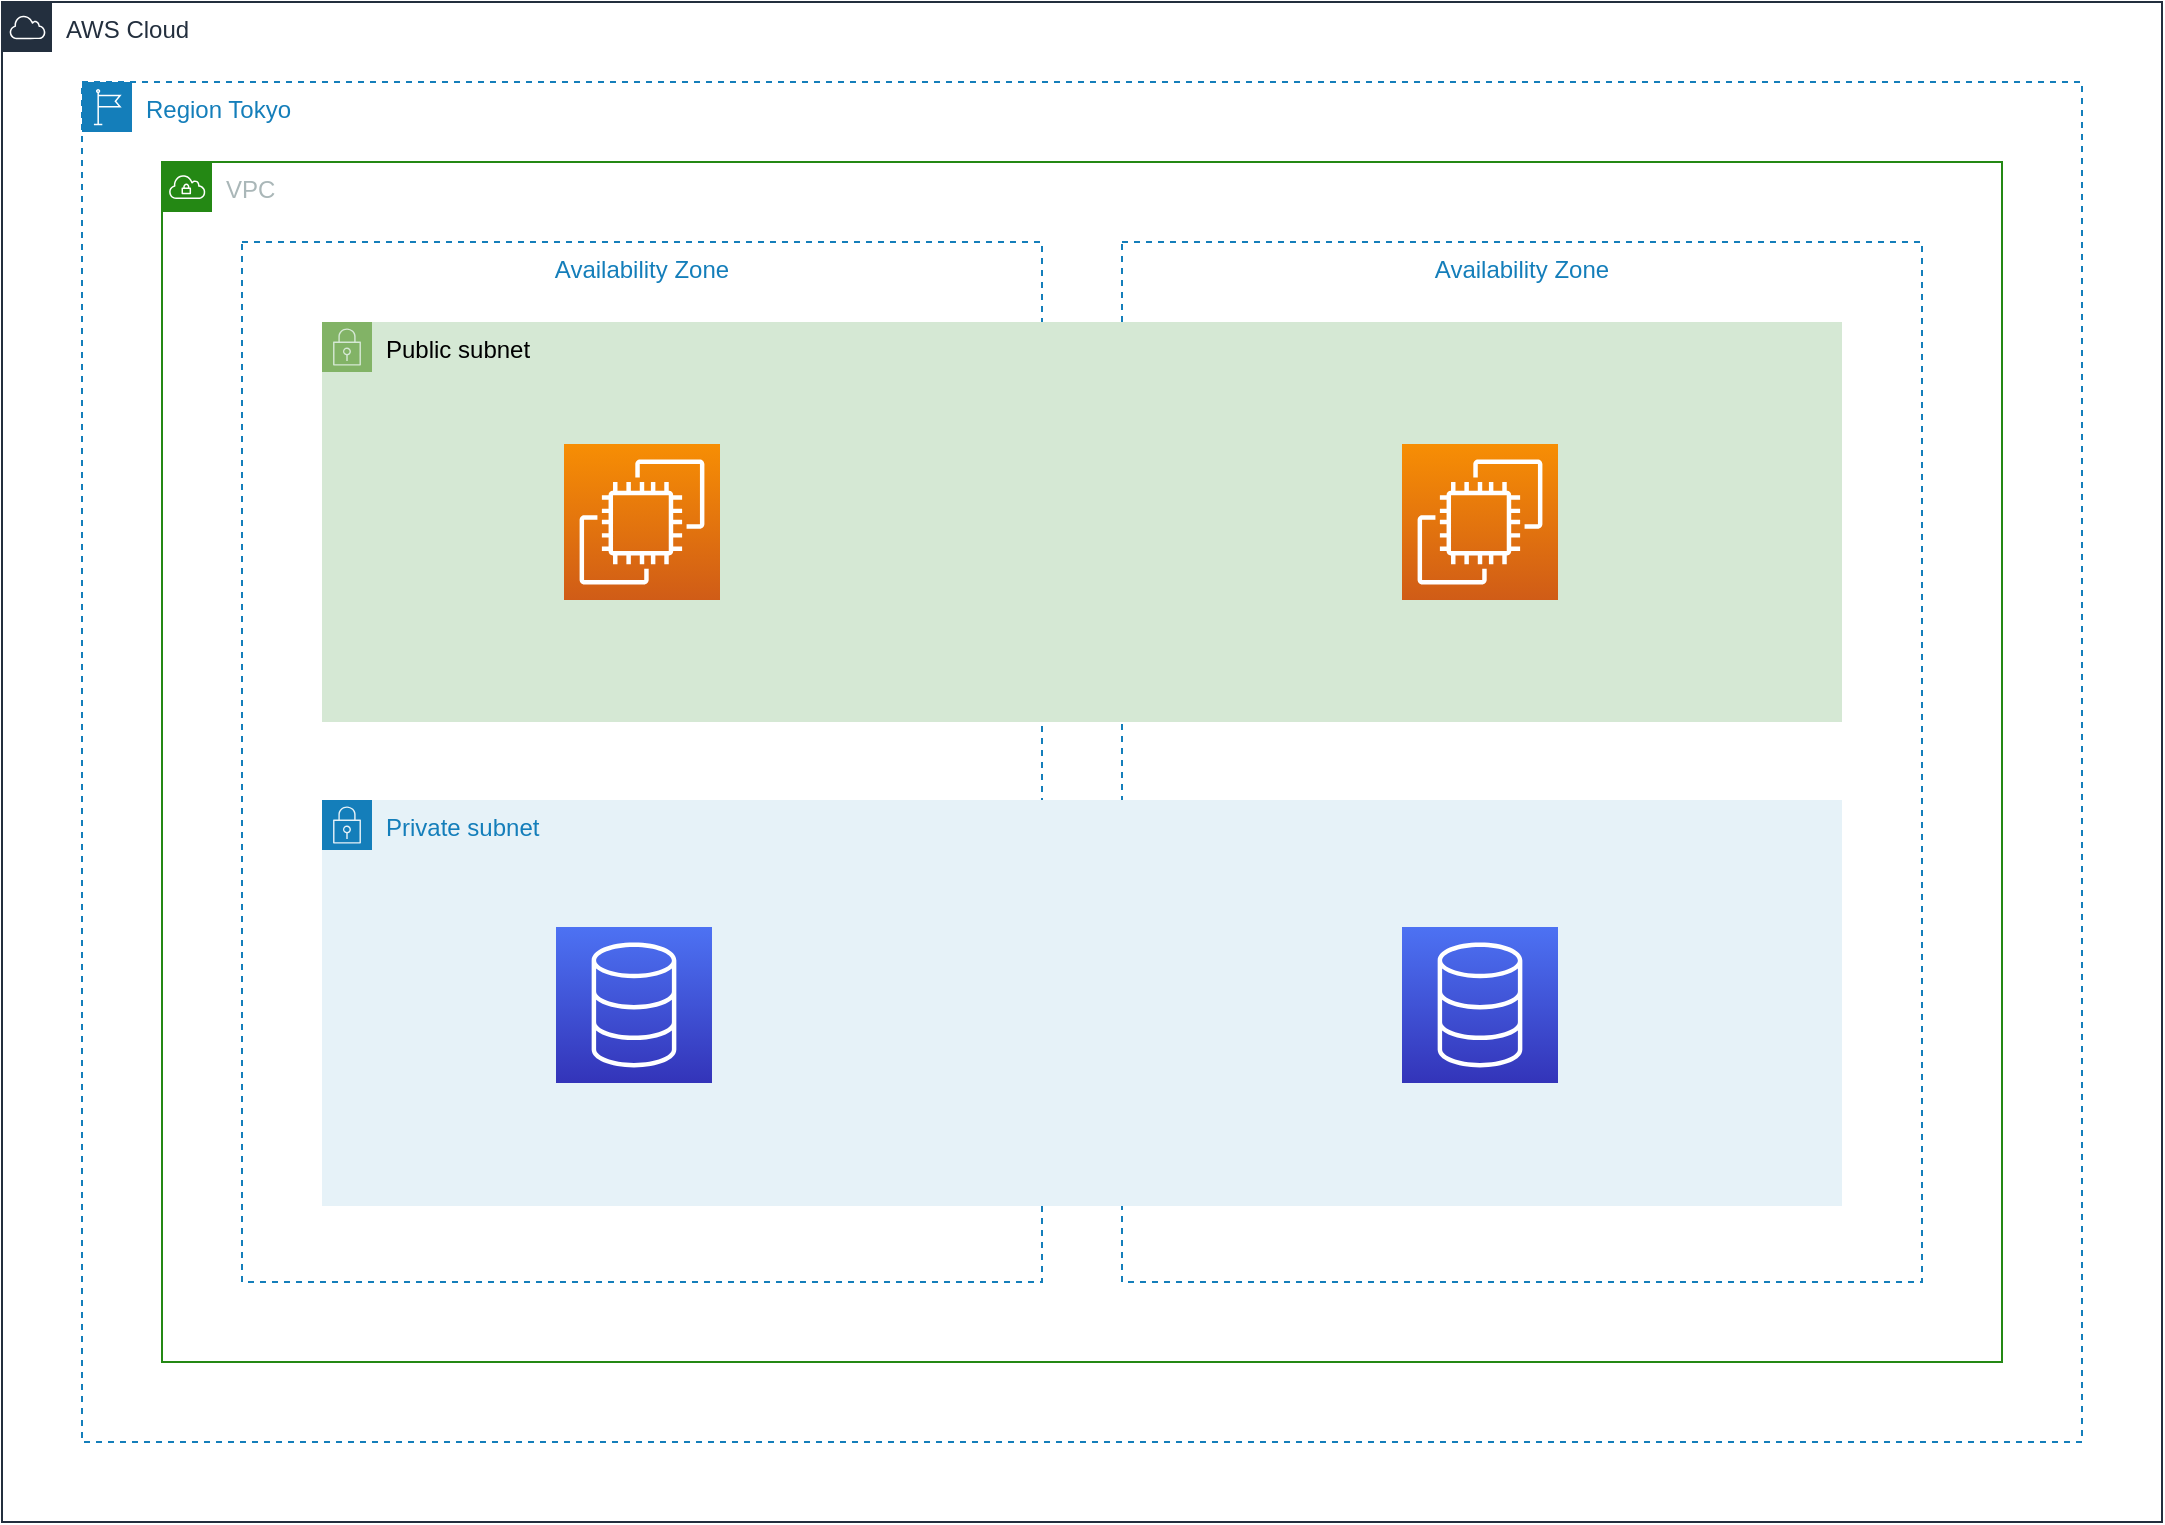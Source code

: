 <mxfile version="13.10.0" type="github">
  <diagram id="SmzbryOwntcVuhQPW6ob" name="Page-3">
    <mxGraphModel dx="1422" dy="762" grid="1" gridSize="10" guides="1" tooltips="1" connect="1" arrows="1" fold="1" page="1" pageScale="1" pageWidth="1169" pageHeight="827" math="0" shadow="0">
      <root>
        <mxCell id="HAgl6iQEYEJf1a9TK48T-0" />
        <mxCell id="HAgl6iQEYEJf1a9TK48T-1" parent="HAgl6iQEYEJf1a9TK48T-0" />
        <mxCell id="5AO4tNxUEHtQYa5cbMNI-0" value="Availability Zone" style="fillColor=none;strokeColor=#147EBA;dashed=1;verticalAlign=top;fontStyle=0;fontColor=#147EBA;rounded=0;" vertex="1" parent="HAgl6iQEYEJf1a9TK48T-1">
          <mxGeometry x="600" y="160" width="400" height="520" as="geometry" />
        </mxCell>
        <mxCell id="5AO4tNxUEHtQYa5cbMNI-1" value="Availability Zone" style="fillColor=none;strokeColor=#147EBA;dashed=1;verticalAlign=top;fontStyle=0;fontColor=#147EBA;rounded=0;" vertex="1" parent="HAgl6iQEYEJf1a9TK48T-1">
          <mxGeometry x="160" y="160" width="400" height="520" as="geometry" />
        </mxCell>
        <mxCell id="5AO4tNxUEHtQYa5cbMNI-2" value="VPC" style="points=[[0,0],[0.25,0],[0.5,0],[0.75,0],[1,0],[1,0.25],[1,0.5],[1,0.75],[1,1],[0.75,1],[0.5,1],[0.25,1],[0,1],[0,0.75],[0,0.5],[0,0.25]];outlineConnect=0;gradientColor=none;html=1;whiteSpace=wrap;fontSize=12;fontStyle=0;shape=mxgraph.aws4.group;grIcon=mxgraph.aws4.group_vpc;strokeColor=#248814;fillColor=none;verticalAlign=top;align=left;spacingLeft=30;fontColor=#AAB7B8;dashed=0;rounded=0;" vertex="1" parent="HAgl6iQEYEJf1a9TK48T-1">
          <mxGeometry x="120" y="120" width="920" height="600" as="geometry" />
        </mxCell>
        <mxCell id="5AO4tNxUEHtQYa5cbMNI-3" value="AWS Cloud" style="points=[[0,0],[0.25,0],[0.5,0],[0.75,0],[1,0],[1,0.25],[1,0.5],[1,0.75],[1,1],[0.75,1],[0.5,1],[0.25,1],[0,1],[0,0.75],[0,0.5],[0,0.25]];outlineConnect=0;gradientColor=none;html=1;whiteSpace=wrap;fontSize=12;fontStyle=0;shape=mxgraph.aws4.group;grIcon=mxgraph.aws4.group_aws_cloud;strokeColor=#232F3E;fillColor=none;verticalAlign=top;align=left;spacingLeft=30;fontColor=#232F3E;dashed=0;rounded=0;" vertex="1" parent="HAgl6iQEYEJf1a9TK48T-1">
          <mxGeometry x="40" y="40" width="1080" height="760" as="geometry" />
        </mxCell>
        <mxCell id="5AO4tNxUEHtQYa5cbMNI-4" value="Region Tokyo" style="points=[[0,0],[0.25,0],[0.5,0],[0.75,0],[1,0],[1,0.25],[1,0.5],[1,0.75],[1,1],[0.75,1],[0.5,1],[0.25,1],[0,1],[0,0.75],[0,0.5],[0,0.25]];outlineConnect=0;gradientColor=none;html=1;whiteSpace=wrap;fontSize=12;fontStyle=0;shape=mxgraph.aws4.group;grIcon=mxgraph.aws4.group_region;strokeColor=#147EBA;fillColor=none;verticalAlign=top;align=left;spacingLeft=30;fontColor=#147EBA;dashed=1;rounded=0;" vertex="1" parent="HAgl6iQEYEJf1a9TK48T-1">
          <mxGeometry x="80" y="80" width="1000" height="680" as="geometry" />
        </mxCell>
        <mxCell id="5AO4tNxUEHtQYa5cbMNI-5" value="Private subnet" style="points=[[0,0],[0.25,0],[0.5,0],[0.75,0],[1,0],[1,0.25],[1,0.5],[1,0.75],[1,1],[0.75,1],[0.5,1],[0.25,1],[0,1],[0,0.75],[0,0.5],[0,0.25]];outlineConnect=0;gradientColor=none;html=1;whiteSpace=wrap;fontSize=12;fontStyle=0;shape=mxgraph.aws4.group;grIcon=mxgraph.aws4.group_security_group;grStroke=0;strokeColor=#147EBA;fillColor=#E6F2F8;verticalAlign=top;align=left;spacingLeft=30;fontColor=#147EBA;dashed=0;rounded=0;" vertex="1" parent="HAgl6iQEYEJf1a9TK48T-1">
          <mxGeometry x="200" y="439" width="760" height="203" as="geometry" />
        </mxCell>
        <mxCell id="5AO4tNxUEHtQYa5cbMNI-6" value="Public subnet" style="points=[[0,0],[0.25,0],[0.5,0],[0.75,0],[1,0],[1,0.25],[1,0.5],[1,0.75],[1,1],[0.75,1],[0.5,1],[0.25,1],[0,1],[0,0.75],[0,0.5],[0,0.25]];outlineConnect=0;html=1;whiteSpace=wrap;fontSize=12;fontStyle=0;shape=mxgraph.aws4.group;grIcon=mxgraph.aws4.group_security_group;grStroke=0;verticalAlign=top;align=left;spacingLeft=30;dashed=1;rounded=0;strokeWidth=5;perimeterSpacing=6;fillColor=#d5e8d4;strokeColor=#82b366;" vertex="1" parent="HAgl6iQEYEJf1a9TK48T-1">
          <mxGeometry x="200" y="200" width="760" height="200" as="geometry" />
        </mxCell>
        <mxCell id="5AO4tNxUEHtQYa5cbMNI-7" value="" style="outlineConnect=0;fontColor=#232F3E;gradientColor=#F78E04;gradientDirection=north;fillColor=#D05C17;strokeColor=#ffffff;dashed=0;verticalLabelPosition=bottom;verticalAlign=top;align=center;html=1;fontSize=12;fontStyle=0;aspect=fixed;shape=mxgraph.aws4.resourceIcon;resIcon=mxgraph.aws4.ec2;rounded=0;" vertex="1" parent="HAgl6iQEYEJf1a9TK48T-1">
          <mxGeometry x="321" y="261" width="78" height="78" as="geometry" />
        </mxCell>
        <mxCell id="5AO4tNxUEHtQYa5cbMNI-8" value="" style="outlineConnect=0;fontColor=#232F3E;gradientColor=#4D72F3;gradientDirection=north;fillColor=#3334B9;strokeColor=#ffffff;dashed=0;verticalLabelPosition=bottom;verticalAlign=top;align=center;html=1;fontSize=12;fontStyle=0;aspect=fixed;shape=mxgraph.aws4.resourceIcon;resIcon=mxgraph.aws4.database;rounded=0;" vertex="1" parent="HAgl6iQEYEJf1a9TK48T-1">
          <mxGeometry x="740" y="502.5" width="78" height="78" as="geometry" />
        </mxCell>
        <mxCell id="5AO4tNxUEHtQYa5cbMNI-9" value="" style="outlineConnect=0;fontColor=#232F3E;gradientColor=#4D72F3;gradientDirection=north;fillColor=#3334B9;strokeColor=#ffffff;dashed=0;verticalLabelPosition=bottom;verticalAlign=top;align=center;html=1;fontSize=12;fontStyle=0;aspect=fixed;shape=mxgraph.aws4.resourceIcon;resIcon=mxgraph.aws4.database;rounded=0;" vertex="1" parent="HAgl6iQEYEJf1a9TK48T-1">
          <mxGeometry x="317" y="502.5" width="78" height="78" as="geometry" />
        </mxCell>
        <mxCell id="5AO4tNxUEHtQYa5cbMNI-10" value="" style="outlineConnect=0;fontColor=#232F3E;gradientColor=#F78E04;gradientDirection=north;fillColor=#D05C17;strokeColor=#ffffff;dashed=0;verticalLabelPosition=bottom;verticalAlign=top;align=center;html=1;fontSize=12;fontStyle=0;aspect=fixed;shape=mxgraph.aws4.resourceIcon;resIcon=mxgraph.aws4.ec2;rounded=0;" vertex="1" parent="HAgl6iQEYEJf1a9TK48T-1">
          <mxGeometry x="740" y="261" width="78" height="78" as="geometry" />
        </mxCell>
      </root>
    </mxGraphModel>
  </diagram>
</mxfile>
